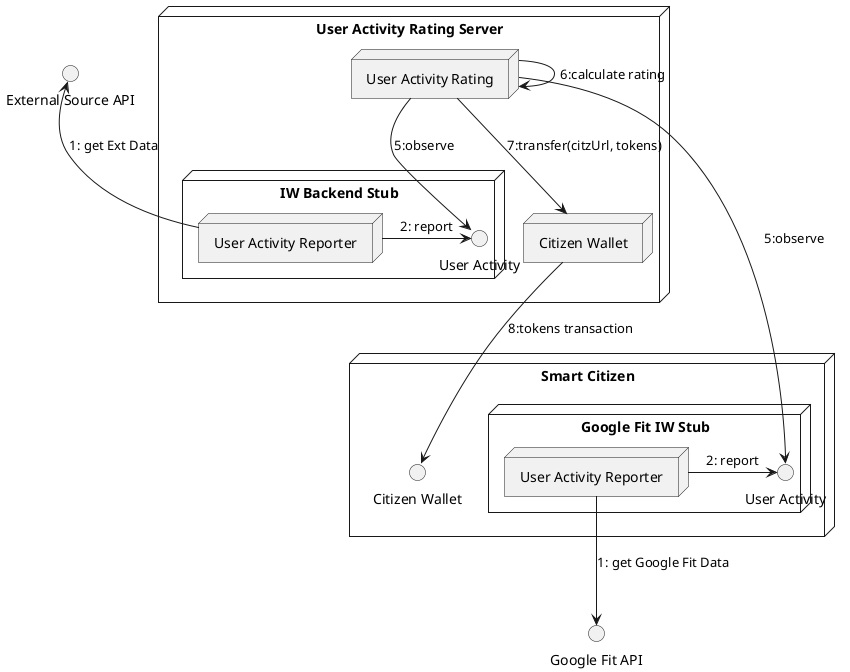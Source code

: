 @startuml

node "User Activity Rating Server" as dsmServer {

node "Citizen Wallet" as wallet

node "User Activity Rating" as citzRate

node "IW Backend Stub" as iwBackStub {
    node "User Activity Reporter" as backUserActR

    interface "User Activity" as backUserAct

    }
}

interface "External Source API" as extAPI

node "Smart Citizen" as citz {

interface "Citizen Wallet" as citzWallet

node "Google Fit IW Stub" as gfitStub {
    node "User Activity Reporter" as userActR

    interface "User Activity" as userAct
    }
}

interface "Google Fit API" as gfit

backUserActR -up-> extAPI : 1: get Ext Data

backUserActR -> backUserAct : 2: report

citzRate --> backUserAct : 5:observe

userActR -down-> gfit : 1: get Google Fit Data

userActR -> userAct : 2: report

citzRate --> userAct : 5:observe

citzRate -> citzRate : 6:calculate rating

citzRate --> wallet : 7:transfer(citzUrl, tokens)

wallet --> citzWallet : 8:tokens transaction


@enduml
